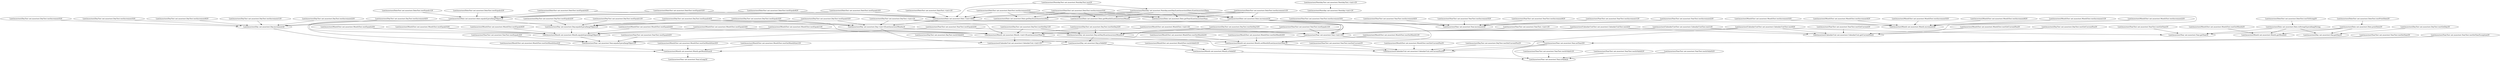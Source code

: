 digraph method {
    "Lnet/mooctest/YearTest net.mooctest.YearTest.testIncrement3()V" -> "Lnet/mooctest/Year net.mooctest.Year.increment()Z";
    "Lnet/mooctest/DateTest net.mooctest.DateTest.<init>()V" -> "Lnet/mooctest/Date net.mooctest.Date.<init>(III)V";
    "Lnet/mooctest/DateTest net.mooctest.DateTest.testEquals4()V" -> "Lnet/mooctest/Date net.mooctest.Date.equals(Ljava/lang/Object;)Z";
    "Lnet/mooctest/DateTest net.mooctest.DateTest.testEquals4()V" -> "Lnet/mooctest/Date net.mooctest.Date.<init>(III)V";
    "Lnet/mooctest/YearTest net.mooctest.YearTest.<init>()V" -> "Lnet/mooctest/Year net.mooctest.Year.<init>(I)V";
    "Lnet/mooctest/YearTest net.mooctest.YearTest.testIncrement4()V" -> "Lnet/mooctest/Year net.mooctest.Year.increment()Z";
    "Lnet/mooctest/DateTest net.mooctest.DateTest.testEquals5()V" -> "Lnet/mooctest/Date net.mooctest.Date.equals(Ljava/lang/Object;)Z";
    "Lnet/mooctest/DateTest net.mooctest.DateTest.testEquals5()V" -> "Lnet/mooctest/Date net.mooctest.Date.<init>(III)V";
    "Lnet/mooctest/YearTest net.mooctest.YearTest.testIncrement5()V" -> "Lnet/mooctest/Year net.mooctest.Year.increment()Z";
    "Lnet/mooctest/DayTest net.mooctest.DayTest.testIncrement1()V" -> "Lnet/mooctest/Day net.mooctest.Day.increment()Z";
    "Lnet/mooctest/DateTest net.mooctest.DateTest.testEquals6()V" -> "Lnet/mooctest/Date net.mooctest.Date.equals(Ljava/lang/Object;)Z";
    "Lnet/mooctest/DateTest net.mooctest.DateTest.testEquals6()V" -> "Lnet/mooctest/Date net.mooctest.Date.<init>(III)V";
    "Lnet/mooctest/Date net.mooctest.Date.increment()V" -> "Lnet/mooctest/Month net.mooctest.Month.increment()Z";
    "Lnet/mooctest/Date net.mooctest.Date.increment()V" -> "Lnet/mooctest/Year net.mooctest.Year.increment()Z";
    "Lnet/mooctest/Date net.mooctest.Date.increment()V" -> "Lnet/mooctest/Day net.mooctest.Day.setDay(ILnet/mooctest/Month;)V";
    "Lnet/mooctest/Date net.mooctest.Date.increment()V" -> "Lnet/mooctest/Month net.mooctest.Month.setMonth(ILnet/mooctest/Year;)V";
    "Lnet/mooctest/Date net.mooctest.Date.increment()V" -> "Lnet/mooctest/Day net.mooctest.Day.increment()Z";
    "Lnet/mooctest/MonthTest net.mooctest.MonthTest.testSetCurrentPos()V" -> "Lnet/mooctest/CalendarUnit net.mooctest.CalendarUnit.setCurrentPos(I)V";
    "Lnet/mooctest/DayTest net.mooctest.DayTest.testIncrement2()V" -> "Lnet/mooctest/Day net.mooctest.Day.increment()Z";
    "Lnet/mooctest/YearTest net.mooctest.YearTest.testIncrement6()V" -> "Lnet/mooctest/Year net.mooctest.Year.increment()Z";
    "Lnet/mooctest/Nextday net.mooctest.Nextday.nextDay(Lnet/mooctest/Date;)Lnet/mooctest/Date;" -> "Lnet/mooctest/Date net.mooctest.Date.increment()V";
    "Lnet/mooctest/Nextday net.mooctest.Nextday.nextDay(Lnet/mooctest/Date;)Lnet/mooctest/Date;" -> "Lnet/mooctest/Date net.mooctest.Date.<init>(III)V";
    "Lnet/mooctest/Nextday net.mooctest.Nextday.nextDay(Lnet/mooctest/Date;)Lnet/mooctest/Date;" -> "Lnet/mooctest/Date net.mooctest.Date.getDay()Lnet/mooctest/Day;";
    "Lnet/mooctest/Nextday net.mooctest.Nextday.nextDay(Lnet/mooctest/Date;)Lnet/mooctest/Date;" -> "Lnet/mooctest/CalendarUnit net.mooctest.CalendarUnit.getCurrentPos()I";
    "Lnet/mooctest/Nextday net.mooctest.Nextday.nextDay(Lnet/mooctest/Date;)Lnet/mooctest/Date;" -> "Lnet/mooctest/Date net.mooctest.Date.getMonth()Lnet/mooctest/Month;";
    "Lnet/mooctest/Nextday net.mooctest.Nextday.nextDay(Lnet/mooctest/Date;)Lnet/mooctest/Date;" -> "Lnet/mooctest/Date net.mooctest.Date.getYear()Lnet/mooctest/Year;";
    "Lnet/mooctest/Date net.mooctest.Date.equals(Ljava/lang/Object;)Z" -> "Lnet/mooctest/Year net.mooctest.Year.equals(Ljava/lang/Object;)Z";
    "Lnet/mooctest/Date net.mooctest.Date.equals(Ljava/lang/Object;)Z" -> "Lnet/mooctest/Day net.mooctest.Day.equals(Ljava/lang/Object;)Z";
    "Lnet/mooctest/Date net.mooctest.Date.equals(Ljava/lang/Object;)Z" -> "Lnet/mooctest/Month net.mooctest.Month.equals(Ljava/lang/Object;)Z";
    "Lnet/mooctest/DayTest net.mooctest.DayTest.testIncrement3()V" -> "Lnet/mooctest/Day net.mooctest.Day.increment()Z";
    "Lnet/mooctest/Month net.mooctest.Month.isValid()Z" -> "Lnet/mooctest/Year net.mooctest.Year.isValid()Z";
    "Lnet/mooctest/Year net.mooctest.Year.<init>(I)V" -> "Lnet/mooctest/CalendarUnit net.mooctest.CalendarUnit.<init>()V";
    "Lnet/mooctest/Year net.mooctest.Year.<init>(I)V" -> "Lnet/mooctest/Year net.mooctest.Year.setYear(I)V";
    "Lnet/mooctest/DayTest net.mooctest.DayTest.testIncrement4()V" -> "Lnet/mooctest/Day net.mooctest.Day.increment()Z";
    "Lnet/mooctest/DayTest net.mooctest.DayTest.testEquals1()V" -> "Lnet/mooctest/Day net.mooctest.Day.equals(Ljava/lang/Object;)Z";
    "Lnet/mooctest/DayTest net.mooctest.DayTest.testIncrement5()V" -> "Lnet/mooctest/Day net.mooctest.Day.increment()Z";
    "Lnet/mooctest/DayTest net.mooctest.DayTest.testEquals2()V" -> "Lnet/mooctest/Day net.mooctest.Day.equals(Ljava/lang/Object;)Z";
    "Lnet/mooctest/MonthTest net.mooctest.MonthTest.testGetCurrentPos()V" -> "Lnet/mooctest/CalendarUnit net.mooctest.CalendarUnit.getCurrentPos()I";
    "Lnet/mooctest/MonthTest net.mooctest.MonthTest.testSetMonth1()V" -> "Lnet/mooctest/Month net.mooctest.Month.setMonth(ILnet/mooctest/Year;)V";
    "Lnet/mooctest/DayTest net.mooctest.DayTest.testIncrement6()V" -> "Lnet/mooctest/Day net.mooctest.Day.increment()Z";
    "Lnet/mooctest/YearTest net.mooctest.YearTest.testSetYearException()V" -> "Lnet/mooctest/Year net.mooctest.Year.setYear(I)V";
    "Lnet/mooctest/MonthTest net.mooctest.MonthTest.testIncrement1()V" -> "Lnet/mooctest/Month net.mooctest.Month.increment()Z";
    "Lnet/mooctest/DayTest net.mooctest.DayTest.testEquals3()V" -> "Lnet/mooctest/Day net.mooctest.Day.equals(Ljava/lang/Object;)Z";
    "Lnet/mooctest/DayTest net.mooctest.DayTest.testEquals3()V" -> "Lnet/mooctest/Day net.mooctest.Day.<init>(ILnet/mooctest/Month;)V";
    "Lnet/mooctest/MonthTest net.mooctest.MonthTest.testSetMonth2()V" -> "Lnet/mooctest/Month net.mooctest.Month.setMonth(ILnet/mooctest/Year;)V";
    "Lnet/mooctest/MonthTest net.mooctest.MonthTest.testIncrement2()V" -> "Lnet/mooctest/Month net.mooctest.Month.increment()Z";
    "Lnet/mooctest/DayTest net.mooctest.DayTest.testEquals4()V" -> "Lnet/mooctest/Day net.mooctest.Day.equals(Ljava/lang/Object;)Z";
    "Lnet/mooctest/DayTest net.mooctest.DayTest.testEquals4()V" -> "Lnet/mooctest/Day net.mooctest.Day.<init>(ILnet/mooctest/Month;)V";
    "Lnet/mooctest/DayTest net.mooctest.DayTest.testEquals4()V" -> "Lnet/mooctest/Month net.mooctest.Month.<init>(ILnet/mooctest/Year;)V";
    "Lnet/mooctest/YearTest net.mooctest.YearTest.testEquals1()V" -> "Lnet/mooctest/Year net.mooctest.Year.equals(Ljava/lang/Object;)Z";
    "Lnet/mooctest/YearTest net.mooctest.YearTest.testEquals1()V" -> "Lnet/mooctest/Year net.mooctest.Year.<init>(I)V";
    "Lnet/mooctest/MonthTest net.mooctest.MonthTest.testSetMonth3()V" -> "Lnet/mooctest/Month net.mooctest.Month.setMonth(ILnet/mooctest/Year;)V";
    "Lnet/mooctest/YearTest net.mooctest.YearTest.testEquals2()V" -> "Lnet/mooctest/Year net.mooctest.Year.equals(Ljava/lang/Object;)Z";
    "Lnet/mooctest/YearTest net.mooctest.YearTest.testEquals2()V" -> "Lnet/mooctest/Year net.mooctest.Year.<init>(I)V";
    "Lnet/mooctest/MonthTest net.mooctest.MonthTest.testIncrement3()V" -> "Lnet/mooctest/Month net.mooctest.Month.increment()Z";
    "Lnet/mooctest/DayTest net.mooctest.DayTest.testEquals5()V" -> "Lnet/mooctest/Day net.mooctest.Day.equals(Ljava/lang/Object;)Z";
    "Lnet/mooctest/DayTest net.mooctest.DayTest.testEquals5()V" -> "Lnet/mooctest/Day net.mooctest.Day.<init>(ILnet/mooctest/Month;)V";
    "Lnet/mooctest/MonthTest net.mooctest.MonthTest.testIncrement4()V" -> "Lnet/mooctest/Month net.mooctest.Month.increment()Z";
    "Lnet/mooctest/YearTest net.mooctest.YearTest.testEquals3()V" -> "Lnet/mooctest/Year net.mooctest.Year.equals(Ljava/lang/Object;)Z";
    "Lnet/mooctest/DateTest net.mooctest.DateTest.testIncrement1()V" -> "Lnet/mooctest/Date net.mooctest.Date.increment()V";
    "Lnet/mooctest/DateTest net.mooctest.DateTest.testIncrement1()V" -> "Lnet/mooctest/Date net.mooctest.Date.getDay()Lnet/mooctest/Day;";
    "Lnet/mooctest/DateTest net.mooctest.DateTest.testIncrement1()V" -> "Lnet/mooctest/Date net.mooctest.Date.getMonth()Lnet/mooctest/Month;";
    "Lnet/mooctest/DateTest net.mooctest.DateTest.testIncrement1()V" -> "Lnet/mooctest/Date net.mooctest.Date.getYear()Lnet/mooctest/Year;";
    "Lnet/mooctest/MonthTest net.mooctest.MonthTest.testIncrement5()V" -> "Lnet/mooctest/Month net.mooctest.Month.increment()Z";
    "Lnet/mooctest/YearTest net.mooctest.YearTest.testEquals4()V" -> "Lnet/mooctest/Year net.mooctest.Year.equals(Ljava/lang/Object;)Z";
    "Lnet/mooctest/DateTest net.mooctest.DateTest.testIncrement2()V" -> "Lnet/mooctest/Date net.mooctest.Date.increment()V";
    "Lnet/mooctest/DateTest net.mooctest.DateTest.testIncrement2()V" -> "Lnet/mooctest/Date net.mooctest.Date.<init>(III)V";
    "Lnet/mooctest/DateTest net.mooctest.DateTest.testIncrement2()V" -> "Lnet/mooctest/Date net.mooctest.Date.getDay()Lnet/mooctest/Day;";
    "Lnet/mooctest/DateTest net.mooctest.DateTest.testIncrement2()V" -> "Lnet/mooctest/Date net.mooctest.Date.getMonth()Lnet/mooctest/Month;";
    "Lnet/mooctest/DateTest net.mooctest.DateTest.testIncrement2()V" -> "Lnet/mooctest/Date net.mooctest.Date.getYear()Lnet/mooctest/Year;";
    "Lnet/mooctest/MonthTest net.mooctest.MonthTest.testIncrement6()V" -> "Lnet/mooctest/Month net.mooctest.Month.increment()Z";
    "Lnet/mooctest/DateTest net.mooctest.DateTest.testIncrement3()V" -> "Lnet/mooctest/Date net.mooctest.Date.increment()V";
    "Lnet/mooctest/DateTest net.mooctest.DateTest.testIncrement3()V" -> "Lnet/mooctest/Date net.mooctest.Date.<init>(III)V";
    "Lnet/mooctest/DateTest net.mooctest.DateTest.testIncrement3()V" -> "Lnet/mooctest/Date net.mooctest.Date.getDay()Lnet/mooctest/Day;";
    "Lnet/mooctest/DateTest net.mooctest.DateTest.testIncrement3()V" -> "Lnet/mooctest/Date net.mooctest.Date.getMonth()Lnet/mooctest/Month;";
    "Lnet/mooctest/DateTest net.mooctest.DateTest.testIncrement3()V" -> "Lnet/mooctest/Date net.mooctest.Date.getYear()Lnet/mooctest/Year;";
    "Lnet/mooctest/Month net.mooctest.Month.getMonthSize()I" -> "Lnet/mooctest/Year net.mooctest.Year.isLeap()Z";
    "Lnet/mooctest/DayTest net.mooctest.DayTest.<init>()V" -> "Lnet/mooctest/Day net.mooctest.Day.<init>(ILnet/mooctest/Month;)V";
    "Lnet/mooctest/DayTest net.mooctest.DayTest.<init>()V" -> "Lnet/mooctest/Year net.mooctest.Year.<init>(I)V";
    "Lnet/mooctest/DayTest net.mooctest.DayTest.<init>()V" -> "Lnet/mooctest/Month net.mooctest.Month.<init>(ILnet/mooctest/Year;)V";
    "Lnet/mooctest/Day net.mooctest.Day.equals(Ljava/lang/Object;)Z" -> "Lnet/mooctest/Month net.mooctest.Month.equals(Ljava/lang/Object;)Z";
    "Lnet/mooctest/MonthTest net.mooctest.MonthTest.testIsValid1()V" -> "Lnet/mooctest/Month net.mooctest.Month.isValid()Z";
    "Lnet/mooctest/Year net.mooctest.Year.setYear(I)V" -> "Lnet/mooctest/Year net.mooctest.Year.isValid()Z";
    "Lnet/mooctest/Year net.mooctest.Year.setYear(I)V" -> "Lnet/mooctest/CalendarUnit net.mooctest.CalendarUnit.setCurrentPos(I)V";
    "Lnet/mooctest/Month net.mooctest.Month.setMonth(ILnet/mooctest/Year;)V" -> "Lnet/mooctest/Month net.mooctest.Month.isValid()Z";
    "Lnet/mooctest/Month net.mooctest.Month.setMonth(ILnet/mooctest/Year;)V" -> "Lnet/mooctest/CalendarUnit net.mooctest.CalendarUnit.setCurrentPos(I)V";
    "Lnet/mooctest/YearTest net.mooctest.YearTest.testGetYear()V" -> "Lnet/mooctest/Year net.mooctest.Year.getYear()I";
    "Lnet/mooctest/DayTest net.mooctest.DayTest.testSetCurrentPos()V" -> "Lnet/mooctest/CalendarUnit net.mooctest.CalendarUnit.setCurrentPos(I)V";
    "Lnet/mooctest/MonthTest net.mooctest.MonthTest.testEquals1()V" -> "Lnet/mooctest/Month net.mooctest.Month.equals(Ljava/lang/Object;)Z";
    "Lnet/mooctest/MonthTest net.mooctest.MonthTest.testEquals1()V" -> "Lnet/mooctest/Month net.mooctest.Month.<init>(ILnet/mooctest/Year;)V";
    "Lnet/mooctest/Day net.mooctest.Day.increment()Z" -> "Lnet/mooctest/Month net.mooctest.Month.getMonthSize()I";
    "Lnet/mooctest/Date net.mooctest.Date.<init>(III)V" -> "Lnet/mooctest/Day net.mooctest.Day.<init>(ILnet/mooctest/Month;)V";
    "Lnet/mooctest/Date net.mooctest.Date.<init>(III)V" -> "Lnet/mooctest/Year net.mooctest.Year.<init>(I)V";
    "Lnet/mooctest/Date net.mooctest.Date.<init>(III)V" -> "Lnet/mooctest/Month net.mooctest.Month.<init>(ILnet/mooctest/Year;)V";
    "Lnet/mooctest/MonthTest net.mooctest.MonthTest.testEquals2()V" -> "Lnet/mooctest/Month net.mooctest.Month.equals(Ljava/lang/Object;)Z";
    "Lnet/mooctest/NextdayTest net.mooctest.NextdayTest.test()V" -> "Lnet/mooctest/Date net.mooctest.Date.<init>(III)V";
    "Lnet/mooctest/NextdayTest net.mooctest.NextdayTest.test()V" -> "Lnet/mooctest/Nextday net.mooctest.Nextday.nextDay(Lnet/mooctest/Date;)Lnet/mooctest/Date;";
    "Lnet/mooctest/MonthTest net.mooctest.MonthTest.testEquals3()V" -> "Lnet/mooctest/Month net.mooctest.Month.equals(Ljava/lang/Object;)Z";
    "Lnet/mooctest/MonthTest net.mooctest.MonthTest.testEquals3()V" -> "Lnet/mooctest/Month net.mooctest.Month.<init>(ILnet/mooctest/Year;)V";
    "Lnet/mooctest/MonthTest net.mooctest.MonthTest.testGetMonth()V" -> "Lnet/mooctest/Month net.mooctest.Month.getMonth()I";
    "Lnet/mooctest/MonthTest net.mooctest.MonthTest.testGetMonthSize1()V" -> "Lnet/mooctest/Month net.mooctest.Month.getMonthSize()I";
    "Lnet/mooctest/MonthTest net.mooctest.MonthTest.testEquals4()V" -> "Lnet/mooctest/Month net.mooctest.Month.equals(Ljava/lang/Object;)Z";
    "Lnet/mooctest/MonthTest net.mooctest.MonthTest.testEquals4()V" -> "Lnet/mooctest/Month net.mooctest.Month.<init>(ILnet/mooctest/Year;)V";
    "Lnet/mooctest/CalendarUnitTest net.mooctest.CalendarUnitTest.test0()V" -> "Lnet/mooctest/Year net.mooctest.Year.getYear()I";
    "Lnet/mooctest/CalendarUnitTest net.mooctest.CalendarUnitTest.test0()V" -> "Lnet/mooctest/CalendarUnit net.mooctest.CalendarUnit.getCurrentPos()I";
    "Lnet/mooctest/CalendarUnitTest net.mooctest.CalendarUnitTest.test0()V" -> "Lnet/mooctest/Year net.mooctest.Year.<init>(I)V";
    "Lnet/mooctest/CalendarUnitTest net.mooctest.CalendarUnitTest.test0()V" -> "Lnet/mooctest/CalendarUnit net.mooctest.CalendarUnit.setCurrentPos(I)V";
    "Lnet/mooctest/Day net.mooctest.Day.setDay(ILnet/mooctest/Month;)V" -> "Lnet/mooctest/Day net.mooctest.Day.isValid()Z";
    "Lnet/mooctest/Day net.mooctest.Day.setDay(ILnet/mooctest/Month;)V" -> "Lnet/mooctest/CalendarUnit net.mooctest.CalendarUnit.setCurrentPos(I)V";
    "Lnet/mooctest/DayTest net.mooctest.DayTest.testGetCurrentPos()V" -> "Lnet/mooctest/CalendarUnit net.mooctest.CalendarUnit.getCurrentPos()I";
    "Lnet/mooctest/MonthTest net.mooctest.MonthTest.testGetMonthSize2()V" -> "Lnet/mooctest/Month net.mooctest.Month.getMonthSize()I";
    "Lnet/mooctest/MonthTest net.mooctest.MonthTest.testEquals5()V" -> "Lnet/mooctest/Month net.mooctest.Month.equals(Ljava/lang/Object;)Z";
    "Lnet/mooctest/CalendarUnitTest net.mooctest.CalendarUnitTest.test1()V" -> "Lnet/mooctest/CalendarUnit net.mooctest.CalendarUnit.getCurrentPos()I";
    "Lnet/mooctest/CalendarUnitTest net.mooctest.CalendarUnitTest.test1()V" -> "Lnet/mooctest/Year net.mooctest.Year.<init>(I)V";
    "Lnet/mooctest/MonthTest net.mooctest.MonthTest.testGetMonthSize3()V" -> "Lnet/mooctest/Month net.mooctest.Month.getMonthSize()I";
    "Lnet/mooctest/MonthTest net.mooctest.MonthTest.testEquals6()V" -> "Lnet/mooctest/Month net.mooctest.Month.equals(Ljava/lang/Object;)Z";
    "Lnet/mooctest/DateTest net.mooctest.DateTest.testToString()V" -> "Lnet/mooctest/Date net.mooctest.Date.toString()Ljava/lang/String;";
    "Lnet/mooctest/CalendarUnitTest net.mooctest.CalendarUnitTest.test2()V" -> "Lnet/mooctest/CalendarUnit net.mooctest.CalendarUnit.getCurrentPos()I";
    "Lnet/mooctest/CalendarUnitTest net.mooctest.CalendarUnitTest.test2()V" -> "Lnet/mooctest/Year net.mooctest.Year.<init>(I)V";
    "Lnet/mooctest/DayTest net.mooctest.DayTest.testGetDay()V" -> "Lnet/mooctest/Day net.mooctest.Day.getDay()I";
    "Lnet/mooctest/DayTest net.mooctest.DayTest.testSetDay1()V" -> "Lnet/mooctest/Day net.mooctest.Day.setDay(ILnet/mooctest/Month;)V";
    "Lnet/mooctest/DayTest net.mooctest.DayTest.testSetDay1()V" -> "Lnet/mooctest/Month net.mooctest.Month.<init>(ILnet/mooctest/Year;)V";
    "Lnet/mooctest/YearTest net.mooctest.YearTest.testGetCurrent()V" -> "Lnet/mooctest/CalendarUnit net.mooctest.CalendarUnit.getCurrentPos()I";
    "Lnet/mooctest/YearTest net.mooctest.YearTest.testSetCurrent()V" -> "Lnet/mooctest/CalendarUnit net.mooctest.CalendarUnit.setCurrentPos(I)V";
    "Lnet/mooctest/Date net.mooctest.Date.printDate()V" -> "Lnet/mooctest/Year net.mooctest.Year.getYear()I";
    "Lnet/mooctest/Date net.mooctest.Date.printDate()V" -> "Lnet/mooctest/Day net.mooctest.Day.getDay()I";
    "Lnet/mooctest/Date net.mooctest.Date.printDate()V" -> "Lnet/mooctest/Month net.mooctest.Month.getMonth()I";
    "Lnet/mooctest/DayTest net.mooctest.DayTest.testSetDay2()V" -> "Lnet/mooctest/Day net.mooctest.Day.setDay(ILnet/mooctest/Month;)V";
    "Lnet/mooctest/DayTest net.mooctest.DayTest.testSetDay2()V" -> "Lnet/mooctest/Month net.mooctest.Month.<init>(ILnet/mooctest/Year;)V";
    "Lnet/mooctest/DayTest net.mooctest.DayTest.testSetDay3()V" -> "Lnet/mooctest/Day net.mooctest.Day.setDay(ILnet/mooctest/Month;)V";
    "Lnet/mooctest/Day net.mooctest.Day.<init>(ILnet/mooctest/Month;)V" -> "Lnet/mooctest/Day net.mooctest.Day.setDay(ILnet/mooctest/Month;)V";
    "Lnet/mooctest/Day net.mooctest.Day.<init>(ILnet/mooctest/Month;)V" -> "Lnet/mooctest/CalendarUnit net.mooctest.CalendarUnit.<init>()V";
    "Lnet/mooctest/MonthTest net.mooctest.MonthTest.<init>()V" -> "Lnet/mooctest/Year net.mooctest.Year.<init>(I)V";
    "Lnet/mooctest/MonthTest net.mooctest.MonthTest.<init>()V" -> "Lnet/mooctest/Month net.mooctest.Month.<init>(ILnet/mooctest/Year;)V";
    "Lnet/mooctest/Day net.mooctest.Day.isValid()Z" -> "Lnet/mooctest/Month net.mooctest.Month.isValid()Z";
    "Lnet/mooctest/Day net.mooctest.Day.isValid()Z" -> "Lnet/mooctest/Month net.mooctest.Month.getMonthSize()I";
    "Lnet/mooctest/Month net.mooctest.Month.<init>(ILnet/mooctest/Year;)V" -> "Lnet/mooctest/Month net.mooctest.Month.setMonth(ILnet/mooctest/Year;)V";
    "Lnet/mooctest/Month net.mooctest.Month.<init>(ILnet/mooctest/Year;)V" -> "Lnet/mooctest/CalendarUnit net.mooctest.CalendarUnit.<init>()V";
    "Lnet/mooctest/Date net.mooctest.Date.toString()Ljava/lang/String;" -> "Lnet/mooctest/Year net.mooctest.Year.getYear()I";
    "Lnet/mooctest/Date net.mooctest.Date.toString()Ljava/lang/String;" -> "Lnet/mooctest/Day net.mooctest.Day.getDay()I";
    "Lnet/mooctest/Date net.mooctest.Date.toString()Ljava/lang/String;" -> "Lnet/mooctest/Month net.mooctest.Month.getMonth()I";
    "Lnet/mooctest/Month net.mooctest.Month.equals(Ljava/lang/Object;)Z" -> "Lnet/mooctest/Year net.mooctest.Year.equals(Ljava/lang/Object;)Z";
    "Lnet/mooctest/DayTest net.mooctest.DayTest.testIsValid()V" -> "Lnet/mooctest/Day net.mooctest.Day.isValid()Z";
    "Lnet/mooctest/YearTest net.mooctest.YearTest.testSetYear()V" -> "Lnet/mooctest/Year net.mooctest.Year.setYear(I)V";
    "Lnet/mooctest/DateTest net.mooctest.DateTest.testEquals1()V" -> "Lnet/mooctest/Date net.mooctest.Date.equals(Ljava/lang/Object;)Z";
    "Lnet/mooctest/YearTest net.mooctest.YearTest.testIsValid1()V" -> "Lnet/mooctest/Year net.mooctest.Year.isValid()Z";
    "Lnet/mooctest/YearTest net.mooctest.YearTest.testIncrement1()V" -> "Lnet/mooctest/Year net.mooctest.Year.increment()Z";
    "Lnet/mooctest/DateTest net.mooctest.DateTest.testPrintDate()V" -> "Lnet/mooctest/Date net.mooctest.Date.printDate()V";
    "Lnet/mooctest/DateTest net.mooctest.DateTest.testEquals2()V" -> "Lnet/mooctest/Date net.mooctest.Date.equals(Ljava/lang/Object;)Z";
    "Lnet/mooctest/YearTest net.mooctest.YearTest.testIsValid2()V" -> "Lnet/mooctest/Year net.mooctest.Year.isValid()Z";
    "Lnet/mooctest/NextdayTest net.mooctest.NextdayTest.<init>()V" -> "Lnet/mooctest/Nextday net.mooctest.Nextday.<init>()V";
    "Lnet/mooctest/YearTest net.mooctest.YearTest.testIncrement2()V" -> "Lnet/mooctest/Year net.mooctest.Year.increment()Z";
    "Lnet/mooctest/DateTest net.mooctest.DateTest.testEquals3()V" -> "Lnet/mooctest/Date net.mooctest.Date.equals(Ljava/lang/Object;)Z";
    "Lnet/mooctest/DateTest net.mooctest.DateTest.testEquals3()V" -> "Lnet/mooctest/Date net.mooctest.Date.<init>(III)V";
    "Lnet/mooctest/YearTest net.mooctest.YearTest.testIsValid3()V" -> "Lnet/mooctest/Year net.mooctest.Year.isValid()Z";
}
